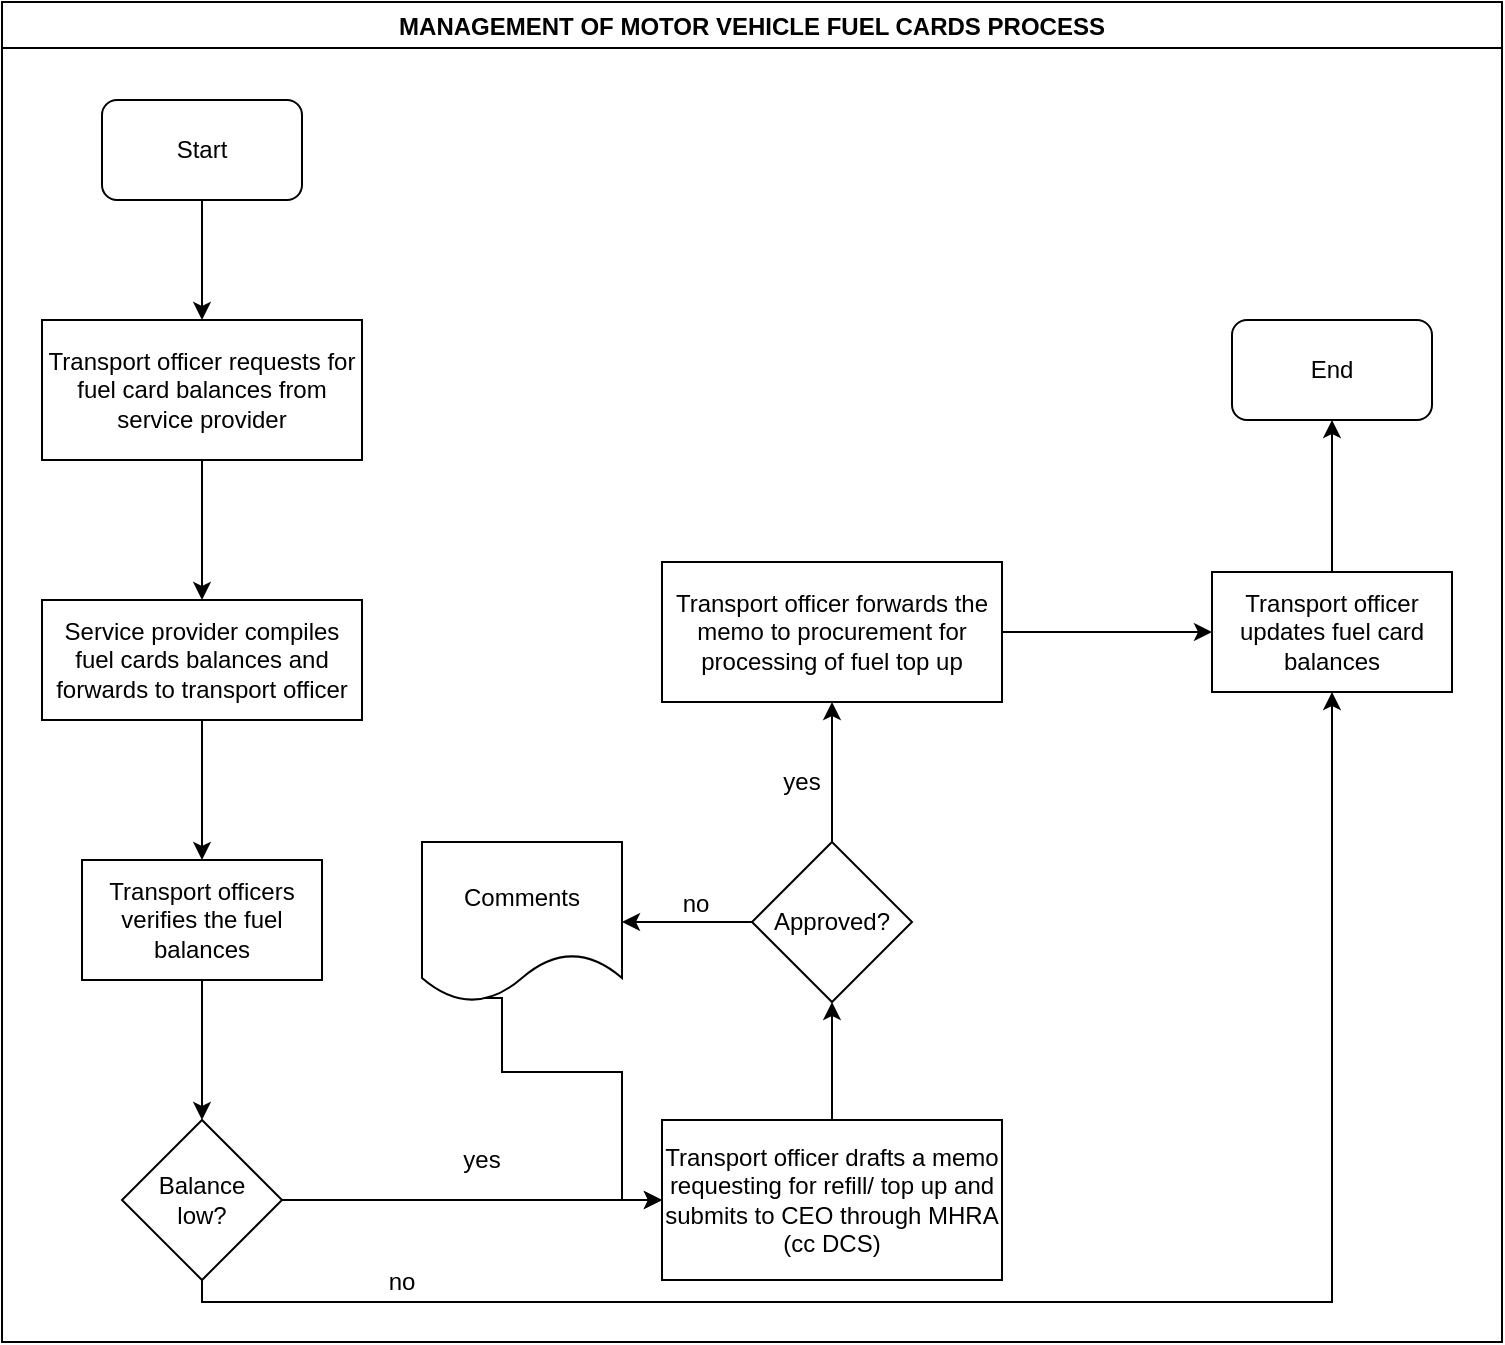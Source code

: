 <mxfile version="14.2.2" type="github">
  <diagram id="mqCRt8jWshRflJlXmG6v" name="Page-1">
    <mxGraphModel dx="1038" dy="547" grid="1" gridSize="10" guides="1" tooltips="1" connect="1" arrows="1" fold="1" page="1" pageScale="1" pageWidth="1169" pageHeight="827" math="0" shadow="0">
      <root>
        <mxCell id="0" />
        <mxCell id="1" parent="0" />
        <mxCell id="U_bItnstda_1CP7JH8OQ-1" value="MANAGEMENT OF MOTOR VEHICLE FUEL CARDS PROCESS" style="swimlane;" parent="1" vertex="1">
          <mxGeometry x="10" y="10" width="750" height="670" as="geometry" />
        </mxCell>
        <mxCell id="U_bItnstda_1CP7JH8OQ-2" value="Start" style="rounded=1;whiteSpace=wrap;html=1;" parent="U_bItnstda_1CP7JH8OQ-1" vertex="1">
          <mxGeometry x="50" y="49" width="100" height="50" as="geometry" />
        </mxCell>
        <mxCell id="U_bItnstda_1CP7JH8OQ-5" value="Transport officer requests for fuel card balances from service provider" style="rounded=0;whiteSpace=wrap;html=1;" parent="U_bItnstda_1CP7JH8OQ-1" vertex="1">
          <mxGeometry x="20" y="159" width="160" height="70" as="geometry" />
        </mxCell>
        <mxCell id="U_bItnstda_1CP7JH8OQ-4" value="" style="edgeStyle=orthogonalEdgeStyle;rounded=0;orthogonalLoop=1;jettySize=auto;html=1;" parent="U_bItnstda_1CP7JH8OQ-1" source="U_bItnstda_1CP7JH8OQ-2" target="U_bItnstda_1CP7JH8OQ-5" edge="1">
          <mxGeometry relative="1" as="geometry">
            <mxPoint x="100" y="174" as="targetPoint" />
          </mxGeometry>
        </mxCell>
        <mxCell id="U_bItnstda_1CP7JH8OQ-6" value="Service provider compiles fuel cards balances and forwards to transport officer" style="whiteSpace=wrap;html=1;rounded=0;" parent="U_bItnstda_1CP7JH8OQ-1" vertex="1">
          <mxGeometry x="20" y="299" width="160" height="60" as="geometry" />
        </mxCell>
        <mxCell id="U_bItnstda_1CP7JH8OQ-7" value="" style="edgeStyle=orthogonalEdgeStyle;rounded=0;orthogonalLoop=1;jettySize=auto;html=1;" parent="U_bItnstda_1CP7JH8OQ-1" source="U_bItnstda_1CP7JH8OQ-5" target="U_bItnstda_1CP7JH8OQ-6" edge="1">
          <mxGeometry relative="1" as="geometry" />
        </mxCell>
        <mxCell id="U_bItnstda_1CP7JH8OQ-8" value="Transport officers verifies the fuel balances" style="whiteSpace=wrap;html=1;rounded=0;" parent="U_bItnstda_1CP7JH8OQ-1" vertex="1">
          <mxGeometry x="40" y="429" width="120" height="60" as="geometry" />
        </mxCell>
        <mxCell id="U_bItnstda_1CP7JH8OQ-9" value="" style="edgeStyle=orthogonalEdgeStyle;rounded=0;orthogonalLoop=1;jettySize=auto;html=1;" parent="U_bItnstda_1CP7JH8OQ-1" source="U_bItnstda_1CP7JH8OQ-6" target="U_bItnstda_1CP7JH8OQ-8" edge="1">
          <mxGeometry relative="1" as="geometry" />
        </mxCell>
        <mxCell id="U_bItnstda_1CP7JH8OQ-14" value="yes" style="text;html=1;strokeColor=none;fillColor=none;align=center;verticalAlign=middle;whiteSpace=wrap;rounded=0;" parent="U_bItnstda_1CP7JH8OQ-1" vertex="1">
          <mxGeometry x="220" y="569" width="40" height="20" as="geometry" />
        </mxCell>
        <mxCell id="U_bItnstda_1CP7JH8OQ-12" value="Transport officer drafts a memo requesting for refill/ top up and submits to CEO through MHRA (cc DCS)" style="whiteSpace=wrap;html=1;rounded=0;" parent="U_bItnstda_1CP7JH8OQ-1" vertex="1">
          <mxGeometry x="330" y="559" width="170" height="80" as="geometry" />
        </mxCell>
        <mxCell id="U_bItnstda_1CP7JH8OQ-18" value="Approved?" style="rhombus;whiteSpace=wrap;html=1;" parent="U_bItnstda_1CP7JH8OQ-1" vertex="1">
          <mxGeometry x="375" y="420" width="80" height="80" as="geometry" />
        </mxCell>
        <mxCell id="U_bItnstda_1CP7JH8OQ-17" value="" style="edgeStyle=orthogonalEdgeStyle;rounded=0;orthogonalLoop=1;jettySize=auto;html=1;" parent="U_bItnstda_1CP7JH8OQ-1" source="U_bItnstda_1CP7JH8OQ-12" target="U_bItnstda_1CP7JH8OQ-18" edge="1">
          <mxGeometry relative="1" as="geometry">
            <mxPoint x="365" y="480" as="targetPoint" />
          </mxGeometry>
        </mxCell>
        <mxCell id="U_bItnstda_1CP7JH8OQ-19" value="Transport officer forwards the memo to procurement for processing of fuel top up" style="whiteSpace=wrap;html=1;" parent="U_bItnstda_1CP7JH8OQ-1" vertex="1">
          <mxGeometry x="330" y="280" width="170" height="70" as="geometry" />
        </mxCell>
        <mxCell id="U_bItnstda_1CP7JH8OQ-20" value="" style="edgeStyle=orthogonalEdgeStyle;rounded=0;orthogonalLoop=1;jettySize=auto;html=1;" parent="U_bItnstda_1CP7JH8OQ-1" source="U_bItnstda_1CP7JH8OQ-18" target="U_bItnstda_1CP7JH8OQ-19" edge="1">
          <mxGeometry relative="1" as="geometry" />
        </mxCell>
        <mxCell id="U_bItnstda_1CP7JH8OQ-21" value="yes" style="text;html=1;strokeColor=none;fillColor=none;align=center;verticalAlign=middle;whiteSpace=wrap;rounded=0;" parent="U_bItnstda_1CP7JH8OQ-1" vertex="1">
          <mxGeometry x="380" y="380" width="40" height="20" as="geometry" />
        </mxCell>
        <mxCell id="U_bItnstda_1CP7JH8OQ-22" value="Comments" style="shape=document;whiteSpace=wrap;html=1;boundedLbl=1;" parent="U_bItnstda_1CP7JH8OQ-1" vertex="1">
          <mxGeometry x="210" y="420" width="100" height="80" as="geometry" />
        </mxCell>
        <mxCell id="U_bItnstda_1CP7JH8OQ-23" value="" style="edgeStyle=orthogonalEdgeStyle;rounded=0;orthogonalLoop=1;jettySize=auto;html=1;" parent="U_bItnstda_1CP7JH8OQ-1" source="U_bItnstda_1CP7JH8OQ-18" target="U_bItnstda_1CP7JH8OQ-22" edge="1">
          <mxGeometry relative="1" as="geometry" />
        </mxCell>
        <mxCell id="U_bItnstda_1CP7JH8OQ-25" value="" style="edgeStyle=orthogonalEdgeStyle;rounded=0;orthogonalLoop=1;jettySize=auto;html=1;entryX=0;entryY=0.5;entryDx=0;entryDy=0;exitX=0.31;exitY=0.975;exitDx=0;exitDy=0;exitPerimeter=0;" parent="U_bItnstda_1CP7JH8OQ-1" source="U_bItnstda_1CP7JH8OQ-22" target="U_bItnstda_1CP7JH8OQ-12" edge="1">
          <mxGeometry relative="1" as="geometry">
            <mxPoint x="260" y="580" as="targetPoint" />
            <Array as="points">
              <mxPoint x="250" y="498" />
              <mxPoint x="250" y="535" />
              <mxPoint x="310" y="535" />
              <mxPoint x="310" y="599" />
            </Array>
          </mxGeometry>
        </mxCell>
        <mxCell id="U_bItnstda_1CP7JH8OQ-37" value="End" style="rounded=1;whiteSpace=wrap;html=1;" parent="U_bItnstda_1CP7JH8OQ-1" vertex="1">
          <mxGeometry x="615" y="159" width="100" height="50" as="geometry" />
        </mxCell>
        <mxCell id="U_bItnstda_1CP7JH8OQ-13" value="" style="edgeStyle=orthogonalEdgeStyle;rounded=0;orthogonalLoop=1;jettySize=auto;html=1;" parent="1" source="U_bItnstda_1CP7JH8OQ-10" target="U_bItnstda_1CP7JH8OQ-12" edge="1">
          <mxGeometry relative="1" as="geometry" />
        </mxCell>
        <mxCell id="U_bItnstda_1CP7JH8OQ-28" value="" style="edgeStyle=orthogonalEdgeStyle;rounded=0;orthogonalLoop=1;jettySize=auto;html=1;entryX=0.5;entryY=1;entryDx=0;entryDy=0;" parent="1" source="U_bItnstda_1CP7JH8OQ-10" target="U_bItnstda_1CP7JH8OQ-31" edge="1">
          <mxGeometry relative="1" as="geometry">
            <mxPoint x="620" y="660" as="targetPoint" />
            <Array as="points">
              <mxPoint x="110" y="660" />
              <mxPoint x="675" y="660" />
            </Array>
          </mxGeometry>
        </mxCell>
        <mxCell id="U_bItnstda_1CP7JH8OQ-10" value="&lt;div&gt;Balance&lt;/div&gt;&lt;div&gt;low?&lt;br&gt;&lt;/div&gt;" style="rhombus;whiteSpace=wrap;html=1;rounded=0;" parent="1" vertex="1">
          <mxGeometry x="70" y="569" width="80" height="80" as="geometry" />
        </mxCell>
        <mxCell id="U_bItnstda_1CP7JH8OQ-11" value="" style="edgeStyle=orthogonalEdgeStyle;rounded=0;orthogonalLoop=1;jettySize=auto;html=1;" parent="1" source="U_bItnstda_1CP7JH8OQ-8" target="U_bItnstda_1CP7JH8OQ-10" edge="1">
          <mxGeometry relative="1" as="geometry" />
        </mxCell>
        <mxCell id="U_bItnstda_1CP7JH8OQ-26" value="no" style="text;html=1;strokeColor=none;fillColor=none;align=center;verticalAlign=middle;whiteSpace=wrap;rounded=0;" parent="1" vertex="1">
          <mxGeometry x="337" y="451" width="40" height="20" as="geometry" />
        </mxCell>
        <mxCell id="U_bItnstda_1CP7JH8OQ-36" value="" style="edgeStyle=orthogonalEdgeStyle;rounded=0;orthogonalLoop=1;jettySize=auto;html=1;entryX=0.5;entryY=1;entryDx=0;entryDy=0;" parent="1" source="U_bItnstda_1CP7JH8OQ-31" target="U_bItnstda_1CP7JH8OQ-37" edge="1">
          <mxGeometry relative="1" as="geometry">
            <mxPoint x="675" y="215" as="targetPoint" />
          </mxGeometry>
        </mxCell>
        <mxCell id="U_bItnstda_1CP7JH8OQ-31" value="Transport officer updates fuel card balances" style="whiteSpace=wrap;html=1;" parent="1" vertex="1">
          <mxGeometry x="615" y="295" width="120" height="60" as="geometry" />
        </mxCell>
        <mxCell id="U_bItnstda_1CP7JH8OQ-32" value="" style="edgeStyle=orthogonalEdgeStyle;rounded=0;orthogonalLoop=1;jettySize=auto;html=1;" parent="1" source="U_bItnstda_1CP7JH8OQ-19" target="U_bItnstda_1CP7JH8OQ-31" edge="1">
          <mxGeometry relative="1" as="geometry" />
        </mxCell>
        <mxCell id="U_bItnstda_1CP7JH8OQ-39" value="no" style="text;html=1;strokeColor=none;fillColor=none;align=center;verticalAlign=middle;whiteSpace=wrap;rounded=0;" parent="1" vertex="1">
          <mxGeometry x="190" y="640" width="40" height="20" as="geometry" />
        </mxCell>
      </root>
    </mxGraphModel>
  </diagram>
</mxfile>
